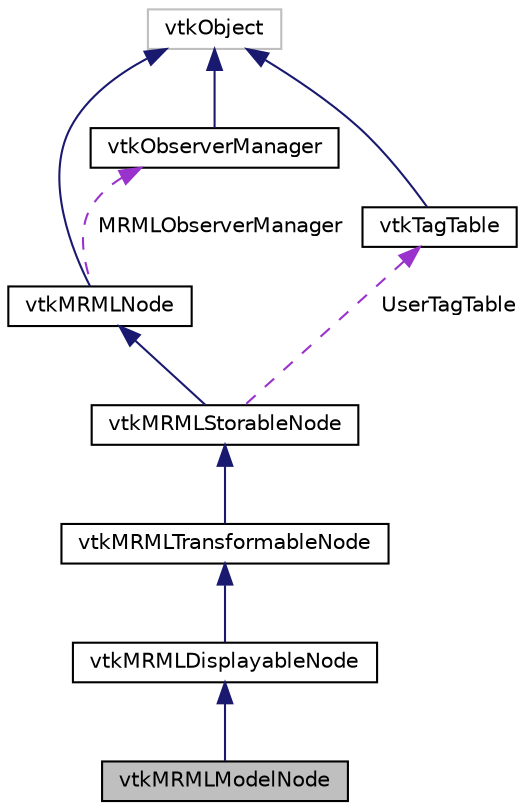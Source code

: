 digraph "vtkMRMLModelNode"
{
  bgcolor="transparent";
  edge [fontname="Helvetica",fontsize="10",labelfontname="Helvetica",labelfontsize="10"];
  node [fontname="Helvetica",fontsize="10",shape=record];
  Node18 [label="vtkMRMLModelNode",height=0.2,width=0.4,color="black", fillcolor="grey75", style="filled", fontcolor="black"];
  Node19 -> Node18 [dir="back",color="midnightblue",fontsize="10",style="solid",fontname="Helvetica"];
  Node19 [label="vtkMRMLDisplayableNode",height=0.2,width=0.4,color="black",URL="$classvtkMRMLDisplayableNode.html"];
  Node20 -> Node19 [dir="back",color="midnightblue",fontsize="10",style="solid",fontname="Helvetica"];
  Node20 [label="vtkMRMLTransformableNode",height=0.2,width=0.4,color="black",URL="$classvtkMRMLTransformableNode.html",tooltip="MRML node for representing a node with a tranform. "];
  Node21 -> Node20 [dir="back",color="midnightblue",fontsize="10",style="solid",fontname="Helvetica"];
  Node21 [label="vtkMRMLStorableNode",height=0.2,width=0.4,color="black",URL="$classvtkMRMLStorableNode.html",tooltip="MRML node to represent a 3D surface model. "];
  Node22 -> Node21 [dir="back",color="midnightblue",fontsize="10",style="solid",fontname="Helvetica"];
  Node22 [label="vtkMRMLNode",height=0.2,width=0.4,color="black",URL="$classvtkMRMLNode.html",tooltip="Abstract Superclass for all specific types of MRML nodes. "];
  Node23 -> Node22 [dir="back",color="midnightblue",fontsize="10",style="solid",fontname="Helvetica"];
  Node23 [label="vtkObject",height=0.2,width=0.4,color="grey75"];
  Node24 -> Node22 [dir="back",color="darkorchid3",fontsize="10",style="dashed",label=" MRMLObserverManager" ,fontname="Helvetica"];
  Node24 [label="vtkObserverManager",height=0.2,width=0.4,color="black",URL="$classvtkObserverManager.html",tooltip="Manages adding and deleting of obserevers with events. "];
  Node23 -> Node24 [dir="back",color="midnightblue",fontsize="10",style="solid",fontname="Helvetica"];
  Node25 -> Node21 [dir="back",color="darkorchid3",fontsize="10",style="dashed",label=" UserTagTable" ,fontname="Helvetica"];
  Node25 [label="vtkTagTable",height=0.2,width=0.4,color="black",URL="$classvtkTagTable.html"];
  Node23 -> Node25 [dir="back",color="midnightblue",fontsize="10",style="solid",fontname="Helvetica"];
}
